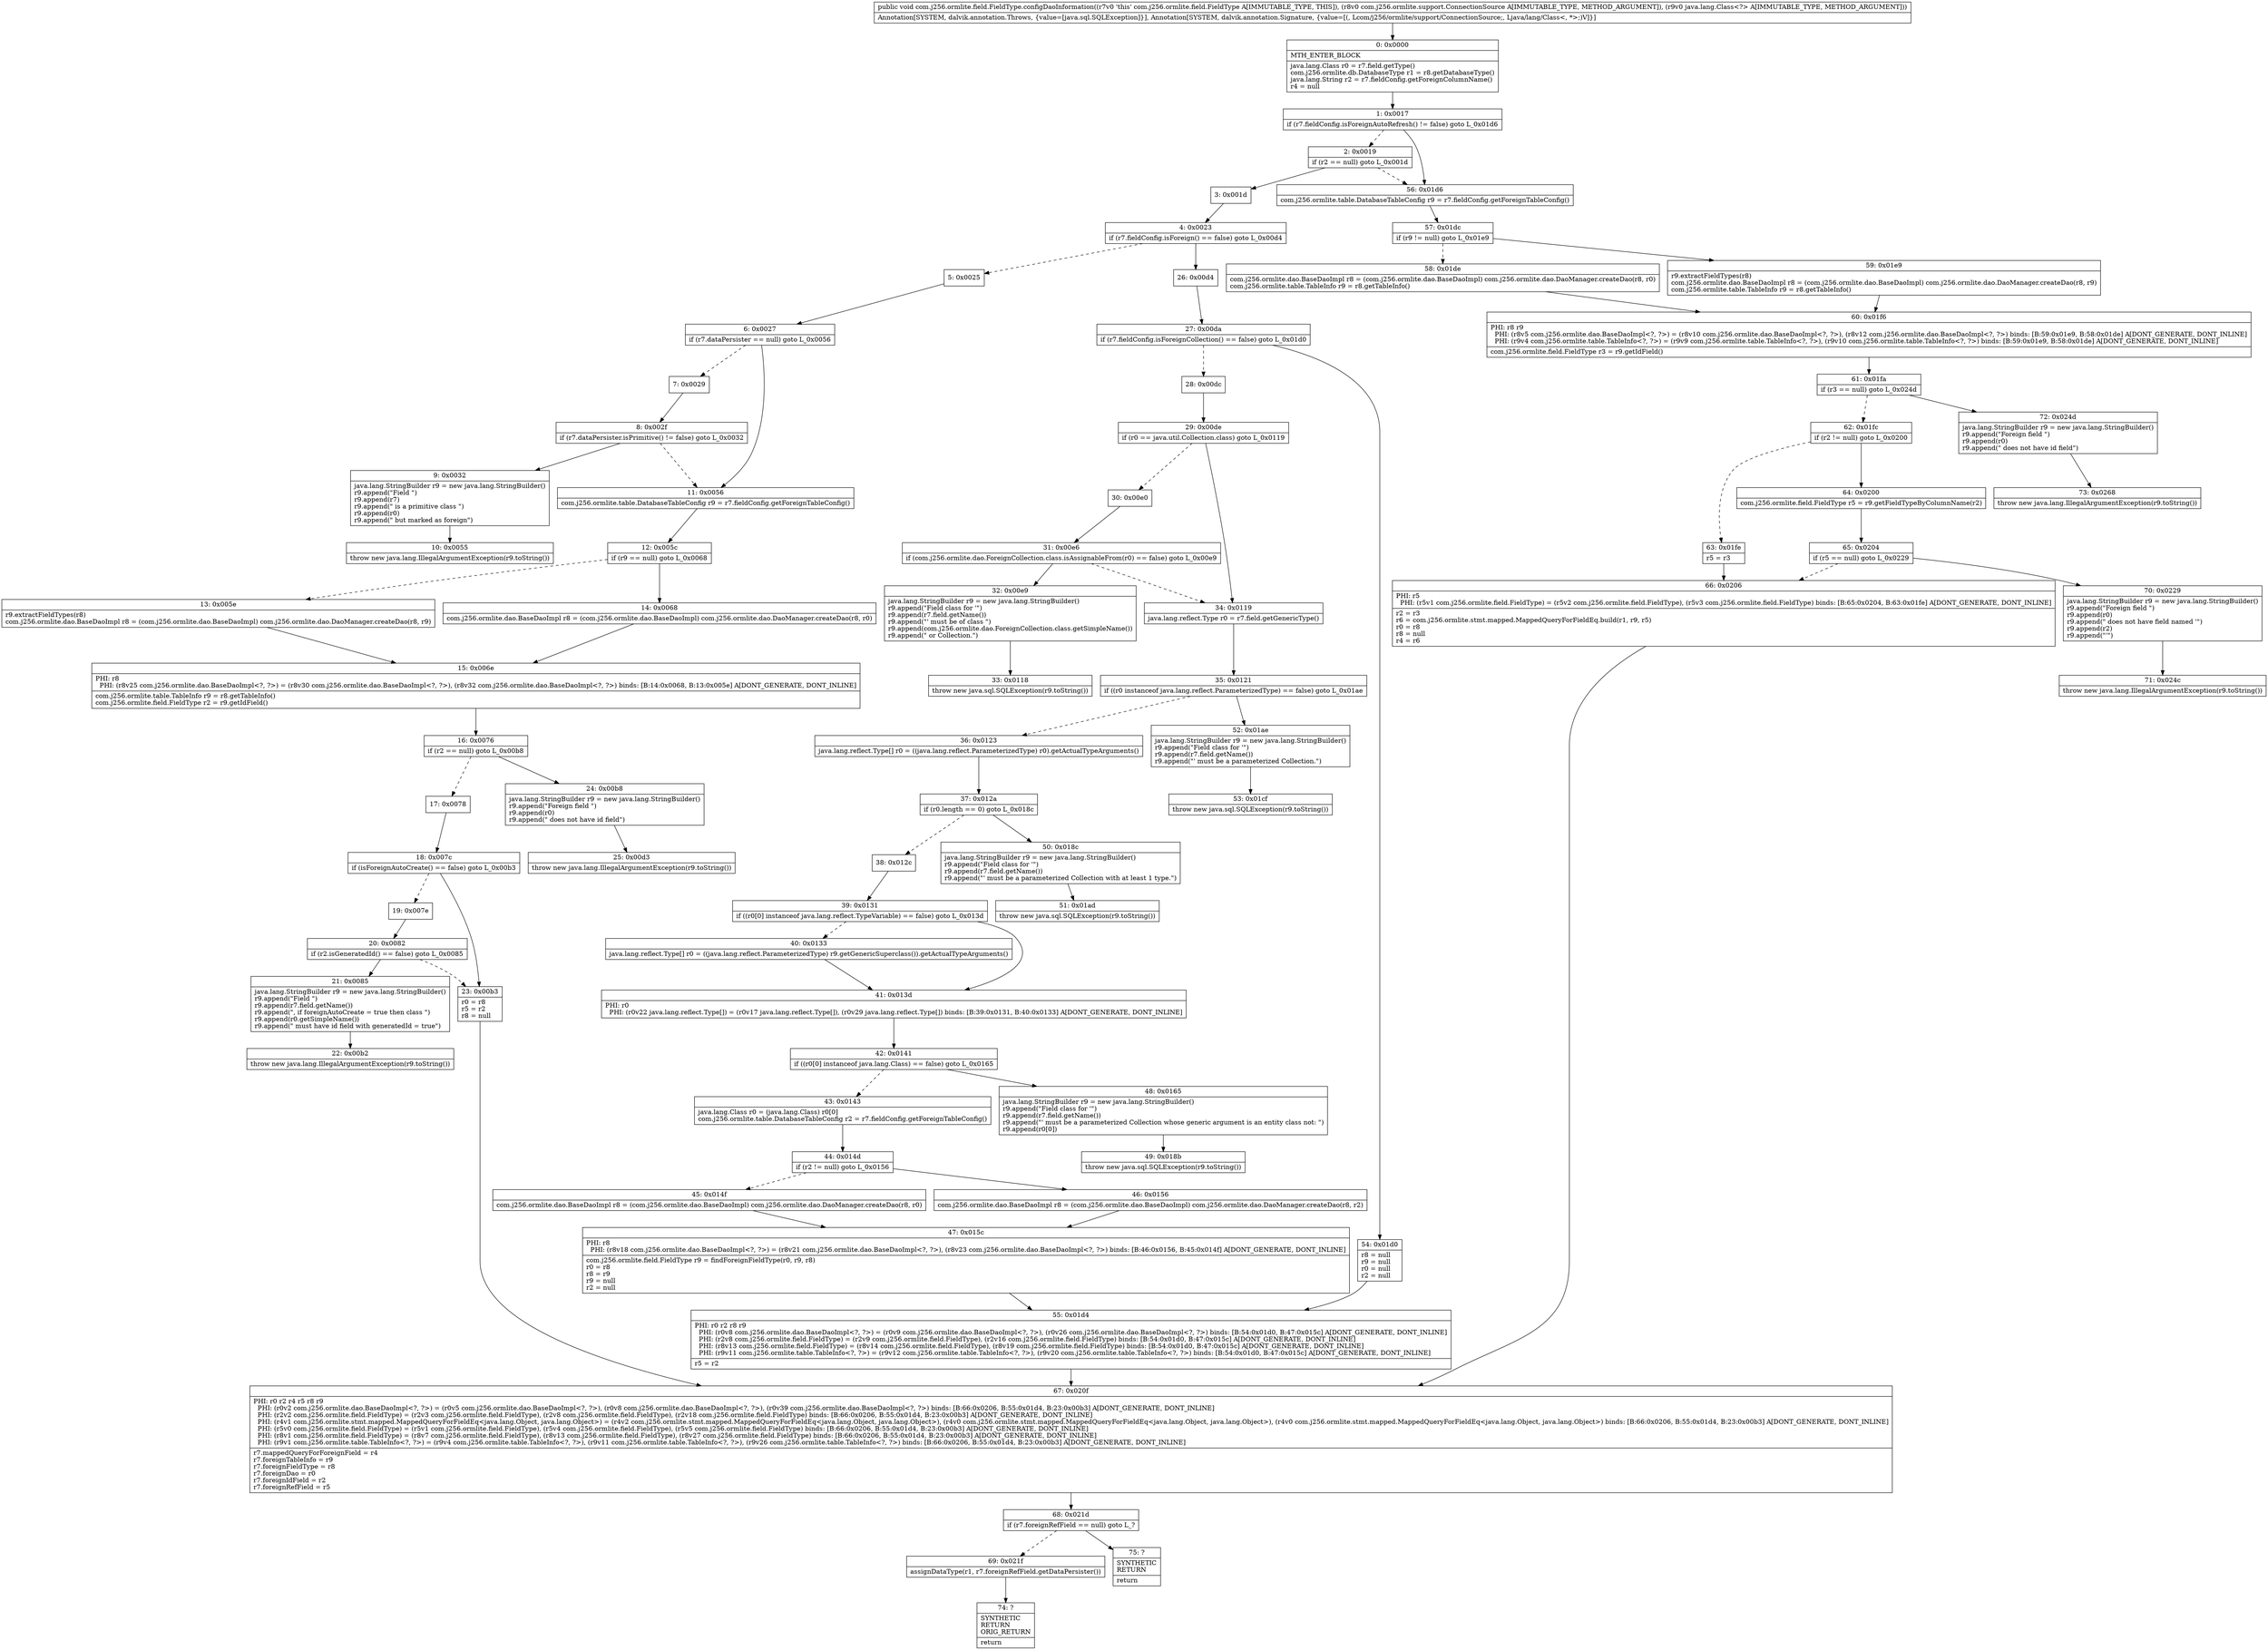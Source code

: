 digraph "CFG forcom.j256.ormlite.field.FieldType.configDaoInformation(Lcom\/j256\/ormlite\/support\/ConnectionSource;Ljava\/lang\/Class;)V" {
Node_0 [shape=record,label="{0\:\ 0x0000|MTH_ENTER_BLOCK\l|java.lang.Class r0 = r7.field.getType()\lcom.j256.ormlite.db.DatabaseType r1 = r8.getDatabaseType()\ljava.lang.String r2 = r7.fieldConfig.getForeignColumnName()\lr4 = null\l}"];
Node_1 [shape=record,label="{1\:\ 0x0017|if (r7.fieldConfig.isForeignAutoRefresh() != false) goto L_0x01d6\l}"];
Node_2 [shape=record,label="{2\:\ 0x0019|if (r2 == null) goto L_0x001d\l}"];
Node_3 [shape=record,label="{3\:\ 0x001d}"];
Node_4 [shape=record,label="{4\:\ 0x0023|if (r7.fieldConfig.isForeign() == false) goto L_0x00d4\l}"];
Node_5 [shape=record,label="{5\:\ 0x0025}"];
Node_6 [shape=record,label="{6\:\ 0x0027|if (r7.dataPersister == null) goto L_0x0056\l}"];
Node_7 [shape=record,label="{7\:\ 0x0029}"];
Node_8 [shape=record,label="{8\:\ 0x002f|if (r7.dataPersister.isPrimitive() != false) goto L_0x0032\l}"];
Node_9 [shape=record,label="{9\:\ 0x0032|java.lang.StringBuilder r9 = new java.lang.StringBuilder()\lr9.append(\"Field \")\lr9.append(r7)\lr9.append(\" is a primitive class \")\lr9.append(r0)\lr9.append(\" but marked as foreign\")\l}"];
Node_10 [shape=record,label="{10\:\ 0x0055|throw new java.lang.IllegalArgumentException(r9.toString())\l}"];
Node_11 [shape=record,label="{11\:\ 0x0056|com.j256.ormlite.table.DatabaseTableConfig r9 = r7.fieldConfig.getForeignTableConfig()\l}"];
Node_12 [shape=record,label="{12\:\ 0x005c|if (r9 == null) goto L_0x0068\l}"];
Node_13 [shape=record,label="{13\:\ 0x005e|r9.extractFieldTypes(r8)\lcom.j256.ormlite.dao.BaseDaoImpl r8 = (com.j256.ormlite.dao.BaseDaoImpl) com.j256.ormlite.dao.DaoManager.createDao(r8, r9)\l}"];
Node_14 [shape=record,label="{14\:\ 0x0068|com.j256.ormlite.dao.BaseDaoImpl r8 = (com.j256.ormlite.dao.BaseDaoImpl) com.j256.ormlite.dao.DaoManager.createDao(r8, r0)\l}"];
Node_15 [shape=record,label="{15\:\ 0x006e|PHI: r8 \l  PHI: (r8v25 com.j256.ormlite.dao.BaseDaoImpl\<?, ?\>) = (r8v30 com.j256.ormlite.dao.BaseDaoImpl\<?, ?\>), (r8v32 com.j256.ormlite.dao.BaseDaoImpl\<?, ?\>) binds: [B:14:0x0068, B:13:0x005e] A[DONT_GENERATE, DONT_INLINE]\l|com.j256.ormlite.table.TableInfo r9 = r8.getTableInfo()\lcom.j256.ormlite.field.FieldType r2 = r9.getIdField()\l}"];
Node_16 [shape=record,label="{16\:\ 0x0076|if (r2 == null) goto L_0x00b8\l}"];
Node_17 [shape=record,label="{17\:\ 0x0078}"];
Node_18 [shape=record,label="{18\:\ 0x007c|if (isForeignAutoCreate() == false) goto L_0x00b3\l}"];
Node_19 [shape=record,label="{19\:\ 0x007e}"];
Node_20 [shape=record,label="{20\:\ 0x0082|if (r2.isGeneratedId() == false) goto L_0x0085\l}"];
Node_21 [shape=record,label="{21\:\ 0x0085|java.lang.StringBuilder r9 = new java.lang.StringBuilder()\lr9.append(\"Field \")\lr9.append(r7.field.getName())\lr9.append(\", if foreignAutoCreate = true then class \")\lr9.append(r0.getSimpleName())\lr9.append(\" must have id field with generatedId = true\")\l}"];
Node_22 [shape=record,label="{22\:\ 0x00b2|throw new java.lang.IllegalArgumentException(r9.toString())\l}"];
Node_23 [shape=record,label="{23\:\ 0x00b3|r0 = r8\lr5 = r2\lr8 = null\l}"];
Node_24 [shape=record,label="{24\:\ 0x00b8|java.lang.StringBuilder r9 = new java.lang.StringBuilder()\lr9.append(\"Foreign field \")\lr9.append(r0)\lr9.append(\" does not have id field\")\l}"];
Node_25 [shape=record,label="{25\:\ 0x00d3|throw new java.lang.IllegalArgumentException(r9.toString())\l}"];
Node_26 [shape=record,label="{26\:\ 0x00d4}"];
Node_27 [shape=record,label="{27\:\ 0x00da|if (r7.fieldConfig.isForeignCollection() == false) goto L_0x01d0\l}"];
Node_28 [shape=record,label="{28\:\ 0x00dc}"];
Node_29 [shape=record,label="{29\:\ 0x00de|if (r0 == java.util.Collection.class) goto L_0x0119\l}"];
Node_30 [shape=record,label="{30\:\ 0x00e0}"];
Node_31 [shape=record,label="{31\:\ 0x00e6|if (com.j256.ormlite.dao.ForeignCollection.class.isAssignableFrom(r0) == false) goto L_0x00e9\l}"];
Node_32 [shape=record,label="{32\:\ 0x00e9|java.lang.StringBuilder r9 = new java.lang.StringBuilder()\lr9.append(\"Field class for '\")\lr9.append(r7.field.getName())\lr9.append(\"' must be of class \")\lr9.append(com.j256.ormlite.dao.ForeignCollection.class.getSimpleName())\lr9.append(\" or Collection.\")\l}"];
Node_33 [shape=record,label="{33\:\ 0x0118|throw new java.sql.SQLException(r9.toString())\l}"];
Node_34 [shape=record,label="{34\:\ 0x0119|java.lang.reflect.Type r0 = r7.field.getGenericType()\l}"];
Node_35 [shape=record,label="{35\:\ 0x0121|if ((r0 instanceof java.lang.reflect.ParameterizedType) == false) goto L_0x01ae\l}"];
Node_36 [shape=record,label="{36\:\ 0x0123|java.lang.reflect.Type[] r0 = ((java.lang.reflect.ParameterizedType) r0).getActualTypeArguments()\l}"];
Node_37 [shape=record,label="{37\:\ 0x012a|if (r0.length == 0) goto L_0x018c\l}"];
Node_38 [shape=record,label="{38\:\ 0x012c}"];
Node_39 [shape=record,label="{39\:\ 0x0131|if ((r0[0] instanceof java.lang.reflect.TypeVariable) == false) goto L_0x013d\l}"];
Node_40 [shape=record,label="{40\:\ 0x0133|java.lang.reflect.Type[] r0 = ((java.lang.reflect.ParameterizedType) r9.getGenericSuperclass()).getActualTypeArguments()\l}"];
Node_41 [shape=record,label="{41\:\ 0x013d|PHI: r0 \l  PHI: (r0v22 java.lang.reflect.Type[]) = (r0v17 java.lang.reflect.Type[]), (r0v29 java.lang.reflect.Type[]) binds: [B:39:0x0131, B:40:0x0133] A[DONT_GENERATE, DONT_INLINE]\l}"];
Node_42 [shape=record,label="{42\:\ 0x0141|if ((r0[0] instanceof java.lang.Class) == false) goto L_0x0165\l}"];
Node_43 [shape=record,label="{43\:\ 0x0143|java.lang.Class r0 = (java.lang.Class) r0[0]\lcom.j256.ormlite.table.DatabaseTableConfig r2 = r7.fieldConfig.getForeignTableConfig()\l}"];
Node_44 [shape=record,label="{44\:\ 0x014d|if (r2 != null) goto L_0x0156\l}"];
Node_45 [shape=record,label="{45\:\ 0x014f|com.j256.ormlite.dao.BaseDaoImpl r8 = (com.j256.ormlite.dao.BaseDaoImpl) com.j256.ormlite.dao.DaoManager.createDao(r8, r0)\l}"];
Node_46 [shape=record,label="{46\:\ 0x0156|com.j256.ormlite.dao.BaseDaoImpl r8 = (com.j256.ormlite.dao.BaseDaoImpl) com.j256.ormlite.dao.DaoManager.createDao(r8, r2)\l}"];
Node_47 [shape=record,label="{47\:\ 0x015c|PHI: r8 \l  PHI: (r8v18 com.j256.ormlite.dao.BaseDaoImpl\<?, ?\>) = (r8v21 com.j256.ormlite.dao.BaseDaoImpl\<?, ?\>), (r8v23 com.j256.ormlite.dao.BaseDaoImpl\<?, ?\>) binds: [B:46:0x0156, B:45:0x014f] A[DONT_GENERATE, DONT_INLINE]\l|com.j256.ormlite.field.FieldType r9 = findForeignFieldType(r0, r9, r8)\lr0 = r8\lr8 = r9\lr9 = null\lr2 = null\l}"];
Node_48 [shape=record,label="{48\:\ 0x0165|java.lang.StringBuilder r9 = new java.lang.StringBuilder()\lr9.append(\"Field class for '\")\lr9.append(r7.field.getName())\lr9.append(\"' must be a parameterized Collection whose generic argument is an entity class not: \")\lr9.append(r0[0])\l}"];
Node_49 [shape=record,label="{49\:\ 0x018b|throw new java.sql.SQLException(r9.toString())\l}"];
Node_50 [shape=record,label="{50\:\ 0x018c|java.lang.StringBuilder r9 = new java.lang.StringBuilder()\lr9.append(\"Field class for '\")\lr9.append(r7.field.getName())\lr9.append(\"' must be a parameterized Collection with at least 1 type.\")\l}"];
Node_51 [shape=record,label="{51\:\ 0x01ad|throw new java.sql.SQLException(r9.toString())\l}"];
Node_52 [shape=record,label="{52\:\ 0x01ae|java.lang.StringBuilder r9 = new java.lang.StringBuilder()\lr9.append(\"Field class for '\")\lr9.append(r7.field.getName())\lr9.append(\"' must be a parameterized Collection.\")\l}"];
Node_53 [shape=record,label="{53\:\ 0x01cf|throw new java.sql.SQLException(r9.toString())\l}"];
Node_54 [shape=record,label="{54\:\ 0x01d0|r8 = null\lr9 = null\lr0 = null\lr2 = null\l}"];
Node_55 [shape=record,label="{55\:\ 0x01d4|PHI: r0 r2 r8 r9 \l  PHI: (r0v8 com.j256.ormlite.dao.BaseDaoImpl\<?, ?\>) = (r0v9 com.j256.ormlite.dao.BaseDaoImpl\<?, ?\>), (r0v26 com.j256.ormlite.dao.BaseDaoImpl\<?, ?\>) binds: [B:54:0x01d0, B:47:0x015c] A[DONT_GENERATE, DONT_INLINE]\l  PHI: (r2v8 com.j256.ormlite.field.FieldType) = (r2v9 com.j256.ormlite.field.FieldType), (r2v16 com.j256.ormlite.field.FieldType) binds: [B:54:0x01d0, B:47:0x015c] A[DONT_GENERATE, DONT_INLINE]\l  PHI: (r8v13 com.j256.ormlite.field.FieldType) = (r8v14 com.j256.ormlite.field.FieldType), (r8v19 com.j256.ormlite.field.FieldType) binds: [B:54:0x01d0, B:47:0x015c] A[DONT_GENERATE, DONT_INLINE]\l  PHI: (r9v11 com.j256.ormlite.table.TableInfo\<?, ?\>) = (r9v12 com.j256.ormlite.table.TableInfo\<?, ?\>), (r9v20 com.j256.ormlite.table.TableInfo\<?, ?\>) binds: [B:54:0x01d0, B:47:0x015c] A[DONT_GENERATE, DONT_INLINE]\l|r5 = r2\l}"];
Node_56 [shape=record,label="{56\:\ 0x01d6|com.j256.ormlite.table.DatabaseTableConfig r9 = r7.fieldConfig.getForeignTableConfig()\l}"];
Node_57 [shape=record,label="{57\:\ 0x01dc|if (r9 != null) goto L_0x01e9\l}"];
Node_58 [shape=record,label="{58\:\ 0x01de|com.j256.ormlite.dao.BaseDaoImpl r8 = (com.j256.ormlite.dao.BaseDaoImpl) com.j256.ormlite.dao.DaoManager.createDao(r8, r0)\lcom.j256.ormlite.table.TableInfo r9 = r8.getTableInfo()\l}"];
Node_59 [shape=record,label="{59\:\ 0x01e9|r9.extractFieldTypes(r8)\lcom.j256.ormlite.dao.BaseDaoImpl r8 = (com.j256.ormlite.dao.BaseDaoImpl) com.j256.ormlite.dao.DaoManager.createDao(r8, r9)\lcom.j256.ormlite.table.TableInfo r9 = r8.getTableInfo()\l}"];
Node_60 [shape=record,label="{60\:\ 0x01f6|PHI: r8 r9 \l  PHI: (r8v5 com.j256.ormlite.dao.BaseDaoImpl\<?, ?\>) = (r8v10 com.j256.ormlite.dao.BaseDaoImpl\<?, ?\>), (r8v12 com.j256.ormlite.dao.BaseDaoImpl\<?, ?\>) binds: [B:59:0x01e9, B:58:0x01de] A[DONT_GENERATE, DONT_INLINE]\l  PHI: (r9v4 com.j256.ormlite.table.TableInfo\<?, ?\>) = (r9v9 com.j256.ormlite.table.TableInfo\<?, ?\>), (r9v10 com.j256.ormlite.table.TableInfo\<?, ?\>) binds: [B:59:0x01e9, B:58:0x01de] A[DONT_GENERATE, DONT_INLINE]\l|com.j256.ormlite.field.FieldType r3 = r9.getIdField()\l}"];
Node_61 [shape=record,label="{61\:\ 0x01fa|if (r3 == null) goto L_0x024d\l}"];
Node_62 [shape=record,label="{62\:\ 0x01fc|if (r2 != null) goto L_0x0200\l}"];
Node_63 [shape=record,label="{63\:\ 0x01fe|r5 = r3\l}"];
Node_64 [shape=record,label="{64\:\ 0x0200|com.j256.ormlite.field.FieldType r5 = r9.getFieldTypeByColumnName(r2)\l}"];
Node_65 [shape=record,label="{65\:\ 0x0204|if (r5 == null) goto L_0x0229\l}"];
Node_66 [shape=record,label="{66\:\ 0x0206|PHI: r5 \l  PHI: (r5v1 com.j256.ormlite.field.FieldType) = (r5v2 com.j256.ormlite.field.FieldType), (r5v3 com.j256.ormlite.field.FieldType) binds: [B:65:0x0204, B:63:0x01fe] A[DONT_GENERATE, DONT_INLINE]\l|r2 = r3\lr6 = com.j256.ormlite.stmt.mapped.MappedQueryForFieldEq.build(r1, r9, r5)\lr0 = r8\lr8 = null\lr4 = r6\l}"];
Node_67 [shape=record,label="{67\:\ 0x020f|PHI: r0 r2 r4 r5 r8 r9 \l  PHI: (r0v2 com.j256.ormlite.dao.BaseDaoImpl\<?, ?\>) = (r0v5 com.j256.ormlite.dao.BaseDaoImpl\<?, ?\>), (r0v8 com.j256.ormlite.dao.BaseDaoImpl\<?, ?\>), (r0v39 com.j256.ormlite.dao.BaseDaoImpl\<?, ?\>) binds: [B:66:0x0206, B:55:0x01d4, B:23:0x00b3] A[DONT_GENERATE, DONT_INLINE]\l  PHI: (r2v2 com.j256.ormlite.field.FieldType) = (r2v3 com.j256.ormlite.field.FieldType), (r2v8 com.j256.ormlite.field.FieldType), (r2v18 com.j256.ormlite.field.FieldType) binds: [B:66:0x0206, B:55:0x01d4, B:23:0x00b3] A[DONT_GENERATE, DONT_INLINE]\l  PHI: (r4v1 com.j256.ormlite.stmt.mapped.MappedQueryForFieldEq\<java.lang.Object, java.lang.Object\>) = (r4v2 com.j256.ormlite.stmt.mapped.MappedQueryForFieldEq\<java.lang.Object, java.lang.Object\>), (r4v0 com.j256.ormlite.stmt.mapped.MappedQueryForFieldEq\<java.lang.Object, java.lang.Object\>), (r4v0 com.j256.ormlite.stmt.mapped.MappedQueryForFieldEq\<java.lang.Object, java.lang.Object\>) binds: [B:66:0x0206, B:55:0x01d4, B:23:0x00b3] A[DONT_GENERATE, DONT_INLINE]\l  PHI: (r5v0 com.j256.ormlite.field.FieldType) = (r5v1 com.j256.ormlite.field.FieldType), (r5v4 com.j256.ormlite.field.FieldType), (r5v5 com.j256.ormlite.field.FieldType) binds: [B:66:0x0206, B:55:0x01d4, B:23:0x00b3] A[DONT_GENERATE, DONT_INLINE]\l  PHI: (r8v1 com.j256.ormlite.field.FieldType) = (r8v7 com.j256.ormlite.field.FieldType), (r8v13 com.j256.ormlite.field.FieldType), (r8v27 com.j256.ormlite.field.FieldType) binds: [B:66:0x0206, B:55:0x01d4, B:23:0x00b3] A[DONT_GENERATE, DONT_INLINE]\l  PHI: (r9v1 com.j256.ormlite.table.TableInfo\<?, ?\>) = (r9v4 com.j256.ormlite.table.TableInfo\<?, ?\>), (r9v11 com.j256.ormlite.table.TableInfo\<?, ?\>), (r9v26 com.j256.ormlite.table.TableInfo\<?, ?\>) binds: [B:66:0x0206, B:55:0x01d4, B:23:0x00b3] A[DONT_GENERATE, DONT_INLINE]\l|r7.mappedQueryForForeignField = r4\lr7.foreignTableInfo = r9\lr7.foreignFieldType = r8\lr7.foreignDao = r0\lr7.foreignIdField = r2\lr7.foreignRefField = r5\l}"];
Node_68 [shape=record,label="{68\:\ 0x021d|if (r7.foreignRefField == null) goto L_?\l}"];
Node_69 [shape=record,label="{69\:\ 0x021f|assignDataType(r1, r7.foreignRefField.getDataPersister())\l}"];
Node_70 [shape=record,label="{70\:\ 0x0229|java.lang.StringBuilder r9 = new java.lang.StringBuilder()\lr9.append(\"Foreign field \")\lr9.append(r0)\lr9.append(\" does not have field named '\")\lr9.append(r2)\lr9.append(\"'\")\l}"];
Node_71 [shape=record,label="{71\:\ 0x024c|throw new java.lang.IllegalArgumentException(r9.toString())\l}"];
Node_72 [shape=record,label="{72\:\ 0x024d|java.lang.StringBuilder r9 = new java.lang.StringBuilder()\lr9.append(\"Foreign field \")\lr9.append(r0)\lr9.append(\" does not have id field\")\l}"];
Node_73 [shape=record,label="{73\:\ 0x0268|throw new java.lang.IllegalArgumentException(r9.toString())\l}"];
Node_74 [shape=record,label="{74\:\ ?|SYNTHETIC\lRETURN\lORIG_RETURN\l|return\l}"];
Node_75 [shape=record,label="{75\:\ ?|SYNTHETIC\lRETURN\l|return\l}"];
MethodNode[shape=record,label="{public void com.j256.ormlite.field.FieldType.configDaoInformation((r7v0 'this' com.j256.ormlite.field.FieldType A[IMMUTABLE_TYPE, THIS]), (r8v0 com.j256.ormlite.support.ConnectionSource A[IMMUTABLE_TYPE, METHOD_ARGUMENT]), (r9v0 java.lang.Class\<?\> A[IMMUTABLE_TYPE, METHOD_ARGUMENT]))  | Annotation[SYSTEM, dalvik.annotation.Throws, \{value=[java.sql.SQLException]\}], Annotation[SYSTEM, dalvik.annotation.Signature, \{value=[(, Lcom\/j256\/ormlite\/support\/ConnectionSource;, Ljava\/lang\/Class\<, *\>;)V]\}]\l}"];
MethodNode -> Node_0;
Node_0 -> Node_1;
Node_1 -> Node_2[style=dashed];
Node_1 -> Node_56;
Node_2 -> Node_3;
Node_2 -> Node_56[style=dashed];
Node_3 -> Node_4;
Node_4 -> Node_5[style=dashed];
Node_4 -> Node_26;
Node_5 -> Node_6;
Node_6 -> Node_7[style=dashed];
Node_6 -> Node_11;
Node_7 -> Node_8;
Node_8 -> Node_9;
Node_8 -> Node_11[style=dashed];
Node_9 -> Node_10;
Node_11 -> Node_12;
Node_12 -> Node_13[style=dashed];
Node_12 -> Node_14;
Node_13 -> Node_15;
Node_14 -> Node_15;
Node_15 -> Node_16;
Node_16 -> Node_17[style=dashed];
Node_16 -> Node_24;
Node_17 -> Node_18;
Node_18 -> Node_19[style=dashed];
Node_18 -> Node_23;
Node_19 -> Node_20;
Node_20 -> Node_21;
Node_20 -> Node_23[style=dashed];
Node_21 -> Node_22;
Node_23 -> Node_67;
Node_24 -> Node_25;
Node_26 -> Node_27;
Node_27 -> Node_28[style=dashed];
Node_27 -> Node_54;
Node_28 -> Node_29;
Node_29 -> Node_30[style=dashed];
Node_29 -> Node_34;
Node_30 -> Node_31;
Node_31 -> Node_32;
Node_31 -> Node_34[style=dashed];
Node_32 -> Node_33;
Node_34 -> Node_35;
Node_35 -> Node_36[style=dashed];
Node_35 -> Node_52;
Node_36 -> Node_37;
Node_37 -> Node_38[style=dashed];
Node_37 -> Node_50;
Node_38 -> Node_39;
Node_39 -> Node_40[style=dashed];
Node_39 -> Node_41;
Node_40 -> Node_41;
Node_41 -> Node_42;
Node_42 -> Node_43[style=dashed];
Node_42 -> Node_48;
Node_43 -> Node_44;
Node_44 -> Node_45[style=dashed];
Node_44 -> Node_46;
Node_45 -> Node_47;
Node_46 -> Node_47;
Node_47 -> Node_55;
Node_48 -> Node_49;
Node_50 -> Node_51;
Node_52 -> Node_53;
Node_54 -> Node_55;
Node_55 -> Node_67;
Node_56 -> Node_57;
Node_57 -> Node_58[style=dashed];
Node_57 -> Node_59;
Node_58 -> Node_60;
Node_59 -> Node_60;
Node_60 -> Node_61;
Node_61 -> Node_62[style=dashed];
Node_61 -> Node_72;
Node_62 -> Node_63[style=dashed];
Node_62 -> Node_64;
Node_63 -> Node_66;
Node_64 -> Node_65;
Node_65 -> Node_66[style=dashed];
Node_65 -> Node_70;
Node_66 -> Node_67;
Node_67 -> Node_68;
Node_68 -> Node_69[style=dashed];
Node_68 -> Node_75;
Node_69 -> Node_74;
Node_70 -> Node_71;
Node_72 -> Node_73;
}

